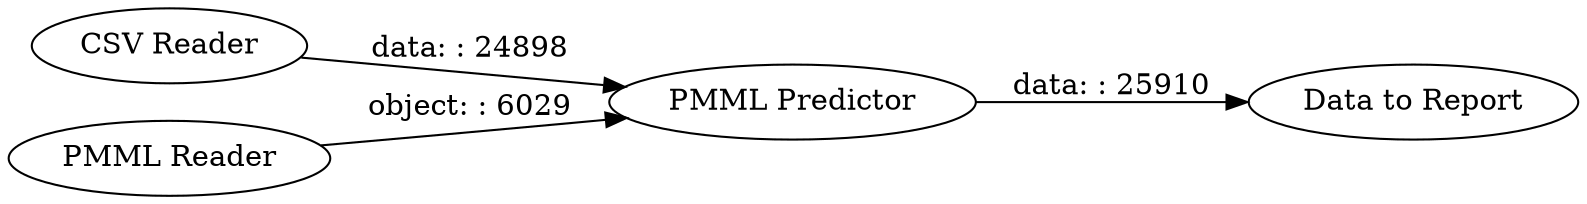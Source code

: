 digraph {
	"-7963492338908791437_1" [label="CSV Reader"]
	"-7963492338908791437_4" [label="Data to Report"]
	"-7963492338908791437_3" [label="PMML Predictor"]
	"-7963492338908791437_2" [label="PMML Reader"]
	"-7963492338908791437_3" -> "-7963492338908791437_4" [label="data: : 25910"]
	"-7963492338908791437_2" -> "-7963492338908791437_3" [label="object: : 6029"]
	"-7963492338908791437_1" -> "-7963492338908791437_3" [label="data: : 24898"]
	rankdir=LR
}
